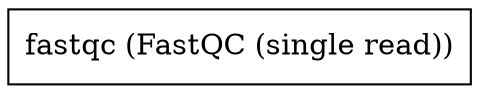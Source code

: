 // FastQC (Single, Scattered)
digraph fastqc_single_scattered {
	node [shape=record]
	fastqc [label="fastqc (FastQC (single read))"]
}
